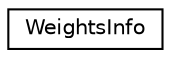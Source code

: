 digraph "Graphical Class Hierarchy"
{
 // LATEX_PDF_SIZE
  edge [fontname="Helvetica",fontsize="10",labelfontname="Helvetica",labelfontsize="10"];
  node [fontname="Helvetica",fontsize="10",shape=record];
  rankdir="LR";
  Node0 [label="WeightsInfo",height=0.2,width=0.4,color="black", fillcolor="white", style="filled",URL="$classarm__compute_1_1_weights_info.xhtml",tooltip="Convolution Layer Weights Information class."];
}
